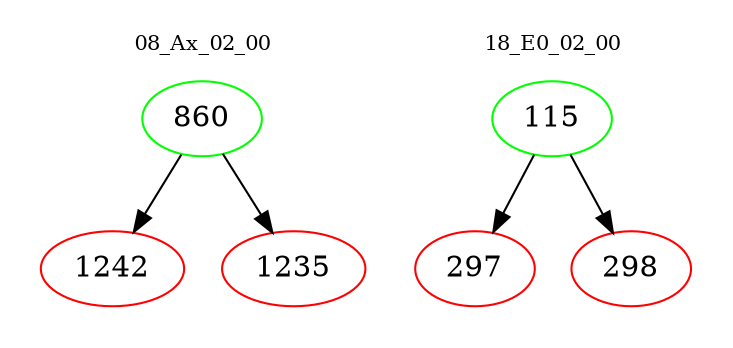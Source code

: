 digraph{
subgraph cluster_0 {
color = white
label = "08_Ax_02_00";
fontsize=10;
T0_860 [label="860", color="green"]
T0_860 -> T0_1242 [color="black"]
T0_1242 [label="1242", color="red"]
T0_860 -> T0_1235 [color="black"]
T0_1235 [label="1235", color="red"]
}
subgraph cluster_1 {
color = white
label = "18_E0_02_00";
fontsize=10;
T1_115 [label="115", color="green"]
T1_115 -> T1_297 [color="black"]
T1_297 [label="297", color="red"]
T1_115 -> T1_298 [color="black"]
T1_298 [label="298", color="red"]
}
}
